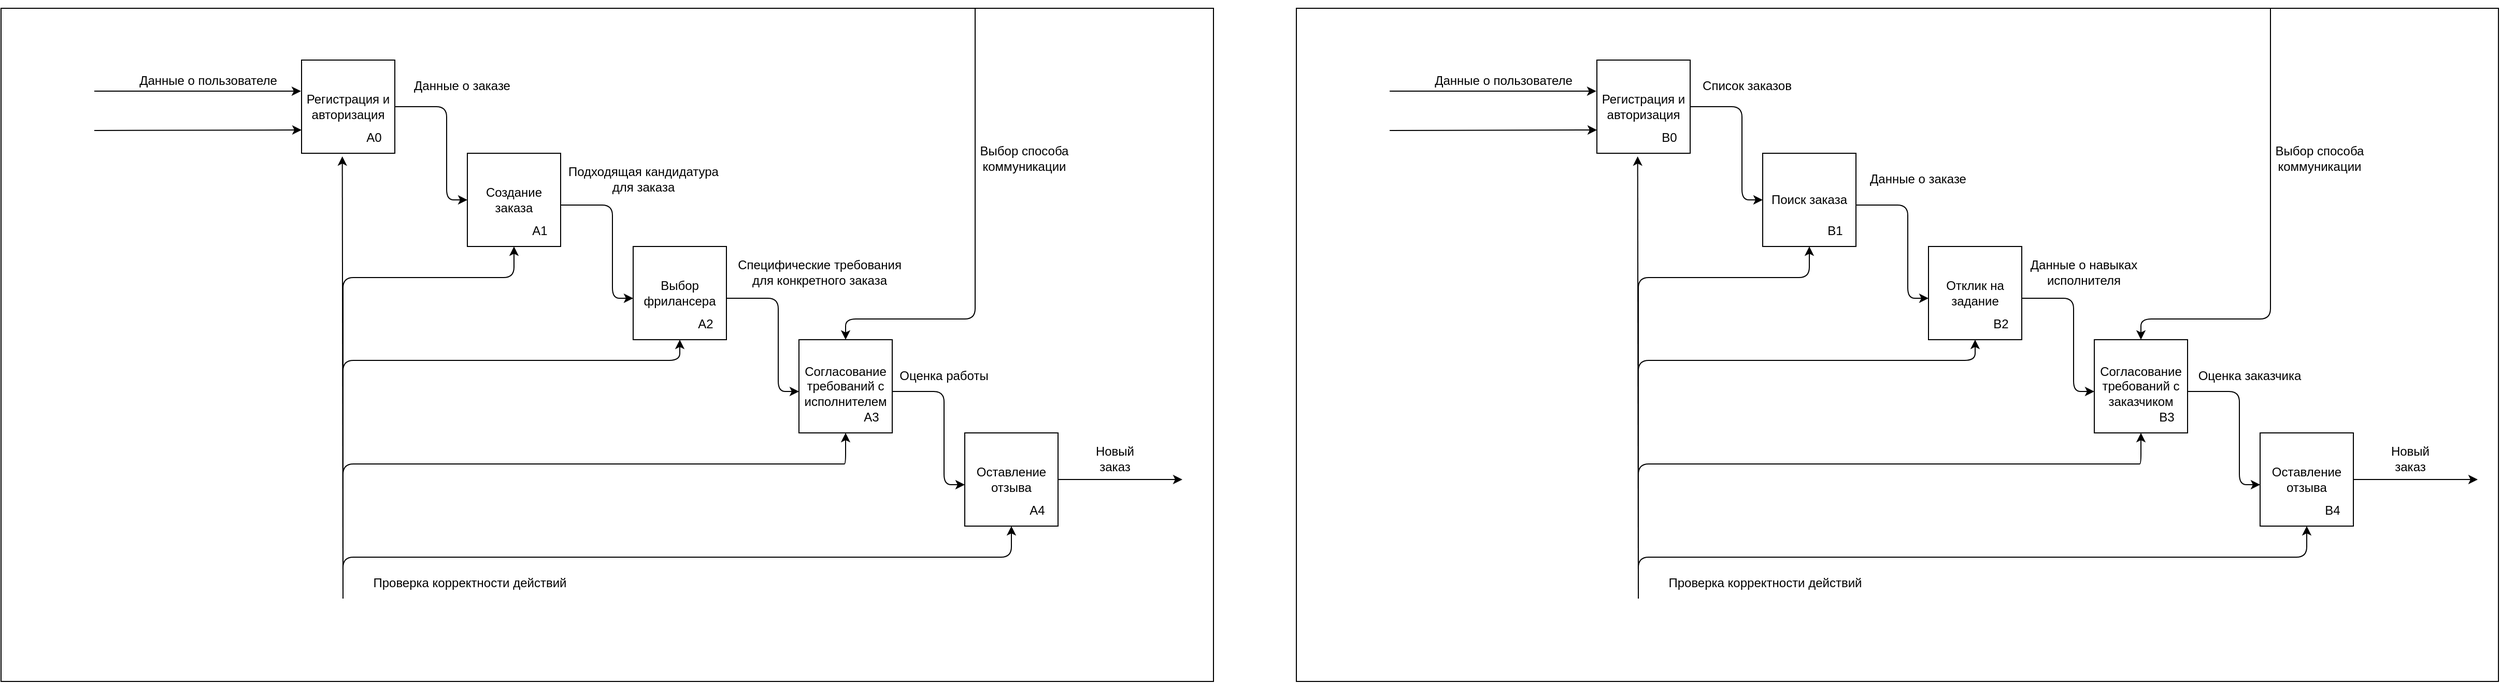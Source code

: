 <mxfile version="24.2.5" type="device">
  <diagram name="Страница — 1" id="CNX8QQDKJaFD8e-PVogH">
    <mxGraphModel dx="1427" dy="318" grid="1" gridSize="10" guides="1" tooltips="1" connect="1" arrows="1" fold="1" page="1" pageScale="1" pageWidth="827" pageHeight="1169" math="0" shadow="0">
      <root>
        <mxCell id="0" />
        <mxCell id="1" parent="0" />
        <mxCell id="XZJwOO6RYDCI8YUKahtn-27" value="" style="rounded=0;whiteSpace=wrap;html=1;" vertex="1" parent="1">
          <mxGeometry x="-170" y="30" width="1170" height="650" as="geometry" />
        </mxCell>
        <mxCell id="XZJwOO6RYDCI8YUKahtn-1" value="Регистрация и авторизация" style="rounded=0;whiteSpace=wrap;html=1;" vertex="1" parent="1">
          <mxGeometry x="120" y="80" width="90" height="90" as="geometry" />
        </mxCell>
        <mxCell id="XZJwOO6RYDCI8YUKahtn-2" value="Создание заказа" style="rounded=0;whiteSpace=wrap;html=1;" vertex="1" parent="1">
          <mxGeometry x="280" y="170" width="90" height="90" as="geometry" />
        </mxCell>
        <mxCell id="XZJwOO6RYDCI8YUKahtn-4" value="Выбор фрилансера" style="rounded=0;whiteSpace=wrap;html=1;" vertex="1" parent="1">
          <mxGeometry x="440" y="260" width="90" height="90" as="geometry" />
        </mxCell>
        <mxCell id="XZJwOO6RYDCI8YUKahtn-5" value="Оставление отзыва" style="rounded=0;whiteSpace=wrap;html=1;" vertex="1" parent="1">
          <mxGeometry x="760" y="440" width="90" height="90" as="geometry" />
        </mxCell>
        <mxCell id="XZJwOO6RYDCI8YUKahtn-6" value="" style="endArrow=classic;html=1;rounded=0;entryX=-0.006;entryY=0.334;entryDx=0;entryDy=0;entryPerimeter=0;" edge="1" parent="1" target="XZJwOO6RYDCI8YUKahtn-1">
          <mxGeometry width="50" height="50" relative="1" as="geometry">
            <mxPoint x="-80" y="110" as="sourcePoint" />
            <mxPoint x="60" y="120" as="targetPoint" />
          </mxGeometry>
        </mxCell>
        <mxCell id="XZJwOO6RYDCI8YUKahtn-8" value="Данные о пользователе" style="text;html=1;align=center;verticalAlign=middle;whiteSpace=wrap;rounded=0;" vertex="1" parent="1">
          <mxGeometry x="-50" y="90" width="160" height="20" as="geometry" />
        </mxCell>
        <mxCell id="XZJwOO6RYDCI8YUKahtn-10" value="Согласование требований с исполнителем" style="rounded=0;whiteSpace=wrap;html=1;" vertex="1" parent="1">
          <mxGeometry x="600" y="350" width="90" height="90" as="geometry" />
        </mxCell>
        <mxCell id="XZJwOO6RYDCI8YUKahtn-12" value="" style="endArrow=classic;html=1;rounded=0;entryX=0;entryY=0.75;entryDx=0;entryDy=0;" edge="1" parent="1" target="XZJwOO6RYDCI8YUKahtn-1">
          <mxGeometry width="50" height="50" relative="1" as="geometry">
            <mxPoint x="-80" y="148" as="sourcePoint" />
            <mxPoint x="130" y="130" as="targetPoint" />
          </mxGeometry>
        </mxCell>
        <mxCell id="XZJwOO6RYDCI8YUKahtn-16" value="" style="endArrow=classic;html=1;rounded=1;curved=0;exitX=1;exitY=0.5;exitDx=0;exitDy=0;entryX=0;entryY=0.5;entryDx=0;entryDy=0;" edge="1" parent="1" source="XZJwOO6RYDCI8YUKahtn-1" target="XZJwOO6RYDCI8YUKahtn-2">
          <mxGeometry width="50" height="50" relative="1" as="geometry">
            <mxPoint x="160" y="340" as="sourcePoint" />
            <mxPoint x="210" y="290" as="targetPoint" />
            <Array as="points">
              <mxPoint x="260" y="125" />
              <mxPoint x="260" y="215" />
            </Array>
          </mxGeometry>
        </mxCell>
        <mxCell id="XZJwOO6RYDCI8YUKahtn-17" value="" style="endArrow=classic;html=1;rounded=1;curved=0;exitX=1;exitY=0.5;exitDx=0;exitDy=0;entryX=0;entryY=0.5;entryDx=0;entryDy=0;" edge="1" parent="1">
          <mxGeometry width="50" height="50" relative="1" as="geometry">
            <mxPoint x="370" y="220" as="sourcePoint" />
            <mxPoint x="440" y="310" as="targetPoint" />
            <Array as="points">
              <mxPoint x="420" y="220" />
              <mxPoint x="420" y="310" />
            </Array>
          </mxGeometry>
        </mxCell>
        <mxCell id="XZJwOO6RYDCI8YUKahtn-18" value="" style="endArrow=classic;html=1;rounded=1;curved=0;exitX=1;exitY=0.5;exitDx=0;exitDy=0;entryX=0;entryY=0.5;entryDx=0;entryDy=0;" edge="1" parent="1">
          <mxGeometry width="50" height="50" relative="1" as="geometry">
            <mxPoint x="530" y="310" as="sourcePoint" />
            <mxPoint x="600" y="400" as="targetPoint" />
            <Array as="points">
              <mxPoint x="580" y="310" />
              <mxPoint x="580" y="400" />
            </Array>
          </mxGeometry>
        </mxCell>
        <mxCell id="XZJwOO6RYDCI8YUKahtn-19" value="" style="endArrow=classic;html=1;rounded=1;curved=0;exitX=1;exitY=0.5;exitDx=0;exitDy=0;entryX=0;entryY=0.5;entryDx=0;entryDy=0;" edge="1" parent="1">
          <mxGeometry width="50" height="50" relative="1" as="geometry">
            <mxPoint x="690" y="400" as="sourcePoint" />
            <mxPoint x="760" y="490" as="targetPoint" />
            <Array as="points">
              <mxPoint x="740" y="400" />
              <mxPoint x="740" y="490" />
            </Array>
          </mxGeometry>
        </mxCell>
        <mxCell id="XZJwOO6RYDCI8YUKahtn-20" value="" style="endArrow=classic;html=1;rounded=1;curved=0;entryX=0.437;entryY=1.033;entryDx=0;entryDy=0;entryPerimeter=0;" edge="1" parent="1" target="XZJwOO6RYDCI8YUKahtn-1">
          <mxGeometry width="50" height="50" relative="1" as="geometry">
            <mxPoint x="160" y="600" as="sourcePoint" />
            <mxPoint x="230" y="690" as="targetPoint" />
            <Array as="points" />
          </mxGeometry>
        </mxCell>
        <mxCell id="XZJwOO6RYDCI8YUKahtn-22" value="" style="endArrow=classic;html=1;rounded=1;curved=0;entryX=0.5;entryY=1;entryDx=0;entryDy=0;" edge="1" parent="1" target="XZJwOO6RYDCI8YUKahtn-5">
          <mxGeometry width="50" height="50" relative="1" as="geometry">
            <mxPoint x="160" y="600" as="sourcePoint" />
            <mxPoint x="169" y="183" as="targetPoint" />
            <Array as="points">
              <mxPoint x="160" y="560" />
              <mxPoint x="805" y="560" />
            </Array>
          </mxGeometry>
        </mxCell>
        <mxCell id="XZJwOO6RYDCI8YUKahtn-23" value="" style="endArrow=classic;html=1;rounded=1;curved=0;entryX=0.5;entryY=1;entryDx=0;entryDy=0;" edge="1" parent="1" target="XZJwOO6RYDCI8YUKahtn-10">
          <mxGeometry width="50" height="50" relative="1" as="geometry">
            <mxPoint x="160" y="600" as="sourcePoint" />
            <mxPoint x="805" y="530" as="targetPoint" />
            <Array as="points">
              <mxPoint x="160" y="470" />
              <mxPoint x="640" y="470" />
              <mxPoint x="645" y="470" />
            </Array>
          </mxGeometry>
        </mxCell>
        <mxCell id="XZJwOO6RYDCI8YUKahtn-24" value="" style="endArrow=classic;html=1;rounded=1;curved=0;entryX=0.5;entryY=1;entryDx=0;entryDy=0;" edge="1" parent="1" target="XZJwOO6RYDCI8YUKahtn-4">
          <mxGeometry width="50" height="50" relative="1" as="geometry">
            <mxPoint x="160" y="600" as="sourcePoint" />
            <mxPoint x="645" y="440" as="targetPoint" />
            <Array as="points">
              <mxPoint x="160" y="370" />
              <mxPoint x="485" y="370" />
            </Array>
          </mxGeometry>
        </mxCell>
        <mxCell id="XZJwOO6RYDCI8YUKahtn-25" value="" style="endArrow=classic;html=1;rounded=1;curved=0;entryX=0.5;entryY=1;entryDx=0;entryDy=0;" edge="1" parent="1" target="XZJwOO6RYDCI8YUKahtn-2">
          <mxGeometry width="50" height="50" relative="1" as="geometry">
            <mxPoint x="160" y="600" as="sourcePoint" />
            <mxPoint x="485" y="350" as="targetPoint" />
            <Array as="points">
              <mxPoint x="160" y="290" />
              <mxPoint x="325" y="290" />
            </Array>
          </mxGeometry>
        </mxCell>
        <mxCell id="XZJwOO6RYDCI8YUKahtn-26" value="Проверка корректности действий" style="text;html=1;align=center;verticalAlign=middle;whiteSpace=wrap;rounded=0;" vertex="1" parent="1">
          <mxGeometry x="165" y="570" width="235" height="30" as="geometry" />
        </mxCell>
        <mxCell id="XZJwOO6RYDCI8YUKahtn-28" value="Данные о заказе" style="text;html=1;align=center;verticalAlign=middle;whiteSpace=wrap;rounded=0;" vertex="1" parent="1">
          <mxGeometry x="220" y="90" width="110" height="30" as="geometry" />
        </mxCell>
        <mxCell id="XZJwOO6RYDCI8YUKahtn-29" value="Подходящая кандидатура для заказа" style="text;html=1;align=center;verticalAlign=middle;whiteSpace=wrap;rounded=0;" vertex="1" parent="1">
          <mxGeometry x="370" y="180" width="160" height="30" as="geometry" />
        </mxCell>
        <mxCell id="XZJwOO6RYDCI8YUKahtn-30" value="Специфические требования для конкретного заказа" style="text;html=1;align=center;verticalAlign=middle;whiteSpace=wrap;rounded=0;" vertex="1" parent="1">
          <mxGeometry x="540" y="270" width="160" height="30" as="geometry" />
        </mxCell>
        <mxCell id="XZJwOO6RYDCI8YUKahtn-31" value="Оценка работы" style="text;html=1;align=center;verticalAlign=middle;whiteSpace=wrap;rounded=0;" vertex="1" parent="1">
          <mxGeometry x="660" y="370" width="160" height="30" as="geometry" />
        </mxCell>
        <mxCell id="XZJwOO6RYDCI8YUKahtn-33" value="" style="endArrow=classic;html=1;rounded=1;curved=0;entryX=0.5;entryY=0;entryDx=0;entryDy=0;" edge="1" parent="1" target="XZJwOO6RYDCI8YUKahtn-10">
          <mxGeometry width="50" height="50" relative="1" as="geometry">
            <mxPoint x="770" y="30" as="sourcePoint" />
            <mxPoint x="810" y="270" as="targetPoint" />
            <Array as="points">
              <mxPoint x="770" y="180" />
              <mxPoint x="770" y="330" />
              <mxPoint x="645" y="330" />
            </Array>
          </mxGeometry>
        </mxCell>
        <mxCell id="XZJwOO6RYDCI8YUKahtn-34" value="Выбор способа коммуникации" style="text;html=1;align=center;verticalAlign=middle;whiteSpace=wrap;rounded=0;" vertex="1" parent="1">
          <mxGeometry x="760" y="160" width="115" height="30" as="geometry" />
        </mxCell>
        <mxCell id="XZJwOO6RYDCI8YUKahtn-35" value="" style="endArrow=classic;html=1;rounded=0;exitX=1;exitY=0.5;exitDx=0;exitDy=0;" edge="1" parent="1" source="XZJwOO6RYDCI8YUKahtn-5">
          <mxGeometry width="50" height="50" relative="1" as="geometry">
            <mxPoint x="890" y="580" as="sourcePoint" />
            <mxPoint x="970" y="485" as="targetPoint" />
          </mxGeometry>
        </mxCell>
        <mxCell id="XZJwOO6RYDCI8YUKahtn-36" value="Новый заказ" style="text;html=1;align=center;verticalAlign=middle;whiteSpace=wrap;rounded=0;" vertex="1" parent="1">
          <mxGeometry x="875" y="450" width="60" height="30" as="geometry" />
        </mxCell>
        <mxCell id="XZJwOO6RYDCI8YUKahtn-37" value="" style="rounded=0;whiteSpace=wrap;html=1;" vertex="1" parent="1">
          <mxGeometry x="1080" y="30" width="1160" height="650" as="geometry" />
        </mxCell>
        <mxCell id="XZJwOO6RYDCI8YUKahtn-38" value="Регистрация и авторизация" style="rounded=0;whiteSpace=wrap;html=1;" vertex="1" parent="1">
          <mxGeometry x="1370" y="80" width="90" height="90" as="geometry" />
        </mxCell>
        <mxCell id="XZJwOO6RYDCI8YUKahtn-39" value="Поиск заказа" style="rounded=0;whiteSpace=wrap;html=1;" vertex="1" parent="1">
          <mxGeometry x="1530" y="170" width="90" height="90" as="geometry" />
        </mxCell>
        <mxCell id="XZJwOO6RYDCI8YUKahtn-40" value="Отклик на задание" style="rounded=0;whiteSpace=wrap;html=1;" vertex="1" parent="1">
          <mxGeometry x="1690" y="260" width="90" height="90" as="geometry" />
        </mxCell>
        <mxCell id="XZJwOO6RYDCI8YUKahtn-41" value="Оставление отзыва" style="rounded=0;whiteSpace=wrap;html=1;" vertex="1" parent="1">
          <mxGeometry x="2010" y="440" width="90" height="90" as="geometry" />
        </mxCell>
        <mxCell id="XZJwOO6RYDCI8YUKahtn-42" value="" style="endArrow=classic;html=1;rounded=0;entryX=-0.006;entryY=0.334;entryDx=0;entryDy=0;entryPerimeter=0;" edge="1" parent="1" target="XZJwOO6RYDCI8YUKahtn-38">
          <mxGeometry width="50" height="50" relative="1" as="geometry">
            <mxPoint x="1170" y="110" as="sourcePoint" />
            <mxPoint x="1310" y="120" as="targetPoint" />
          </mxGeometry>
        </mxCell>
        <mxCell id="XZJwOO6RYDCI8YUKahtn-43" value="Данные о пользователе" style="text;html=1;align=center;verticalAlign=middle;whiteSpace=wrap;rounded=0;" vertex="1" parent="1">
          <mxGeometry x="1200" y="90" width="160" height="20" as="geometry" />
        </mxCell>
        <mxCell id="XZJwOO6RYDCI8YUKahtn-44" value="Согласование требований с заказчиком" style="rounded=0;whiteSpace=wrap;html=1;" vertex="1" parent="1">
          <mxGeometry x="1850" y="350" width="90" height="90" as="geometry" />
        </mxCell>
        <mxCell id="XZJwOO6RYDCI8YUKahtn-45" value="" style="endArrow=classic;html=1;rounded=0;entryX=0;entryY=0.75;entryDx=0;entryDy=0;" edge="1" parent="1" target="XZJwOO6RYDCI8YUKahtn-38">
          <mxGeometry width="50" height="50" relative="1" as="geometry">
            <mxPoint x="1170" y="148" as="sourcePoint" />
            <mxPoint x="1380" y="130" as="targetPoint" />
          </mxGeometry>
        </mxCell>
        <mxCell id="XZJwOO6RYDCI8YUKahtn-46" value="" style="endArrow=classic;html=1;rounded=1;curved=0;exitX=1;exitY=0.5;exitDx=0;exitDy=0;entryX=0;entryY=0.5;entryDx=0;entryDy=0;" edge="1" parent="1" source="XZJwOO6RYDCI8YUKahtn-38" target="XZJwOO6RYDCI8YUKahtn-39">
          <mxGeometry width="50" height="50" relative="1" as="geometry">
            <mxPoint x="1410" y="340" as="sourcePoint" />
            <mxPoint x="1460" y="290" as="targetPoint" />
            <Array as="points">
              <mxPoint x="1510" y="125" />
              <mxPoint x="1510" y="215" />
            </Array>
          </mxGeometry>
        </mxCell>
        <mxCell id="XZJwOO6RYDCI8YUKahtn-47" value="" style="endArrow=classic;html=1;rounded=1;curved=0;exitX=1;exitY=0.5;exitDx=0;exitDy=0;entryX=0;entryY=0.5;entryDx=0;entryDy=0;" edge="1" parent="1">
          <mxGeometry width="50" height="50" relative="1" as="geometry">
            <mxPoint x="1620" y="220" as="sourcePoint" />
            <mxPoint x="1690" y="310" as="targetPoint" />
            <Array as="points">
              <mxPoint x="1670" y="220" />
              <mxPoint x="1670" y="310" />
            </Array>
          </mxGeometry>
        </mxCell>
        <mxCell id="XZJwOO6RYDCI8YUKahtn-48" value="" style="endArrow=classic;html=1;rounded=1;curved=0;exitX=1;exitY=0.5;exitDx=0;exitDy=0;entryX=0;entryY=0.5;entryDx=0;entryDy=0;" edge="1" parent="1">
          <mxGeometry width="50" height="50" relative="1" as="geometry">
            <mxPoint x="1780" y="310" as="sourcePoint" />
            <mxPoint x="1850" y="400" as="targetPoint" />
            <Array as="points">
              <mxPoint x="1830" y="310" />
              <mxPoint x="1830" y="400" />
            </Array>
          </mxGeometry>
        </mxCell>
        <mxCell id="XZJwOO6RYDCI8YUKahtn-49" value="" style="endArrow=classic;html=1;rounded=1;curved=0;exitX=1;exitY=0.5;exitDx=0;exitDy=0;entryX=0;entryY=0.5;entryDx=0;entryDy=0;" edge="1" parent="1">
          <mxGeometry width="50" height="50" relative="1" as="geometry">
            <mxPoint x="1940" y="400" as="sourcePoint" />
            <mxPoint x="2010" y="490" as="targetPoint" />
            <Array as="points">
              <mxPoint x="1990" y="400" />
              <mxPoint x="1990" y="490" />
            </Array>
          </mxGeometry>
        </mxCell>
        <mxCell id="XZJwOO6RYDCI8YUKahtn-50" value="" style="endArrow=classic;html=1;rounded=1;curved=0;entryX=0.437;entryY=1.033;entryDx=0;entryDy=0;entryPerimeter=0;" edge="1" parent="1" target="XZJwOO6RYDCI8YUKahtn-38">
          <mxGeometry width="50" height="50" relative="1" as="geometry">
            <mxPoint x="1410" y="600" as="sourcePoint" />
            <mxPoint x="1480" y="690" as="targetPoint" />
            <Array as="points" />
          </mxGeometry>
        </mxCell>
        <mxCell id="XZJwOO6RYDCI8YUKahtn-51" value="" style="endArrow=classic;html=1;rounded=1;curved=0;entryX=0.5;entryY=1;entryDx=0;entryDy=0;" edge="1" parent="1" target="XZJwOO6RYDCI8YUKahtn-41">
          <mxGeometry width="50" height="50" relative="1" as="geometry">
            <mxPoint x="1410" y="600" as="sourcePoint" />
            <mxPoint x="1419" y="183" as="targetPoint" />
            <Array as="points">
              <mxPoint x="1410" y="560" />
              <mxPoint x="2055" y="560" />
            </Array>
          </mxGeometry>
        </mxCell>
        <mxCell id="XZJwOO6RYDCI8YUKahtn-52" value="" style="endArrow=classic;html=1;rounded=1;curved=0;entryX=0.5;entryY=1;entryDx=0;entryDy=0;" edge="1" parent="1" target="XZJwOO6RYDCI8YUKahtn-44">
          <mxGeometry width="50" height="50" relative="1" as="geometry">
            <mxPoint x="1410" y="600" as="sourcePoint" />
            <mxPoint x="2055" y="530" as="targetPoint" />
            <Array as="points">
              <mxPoint x="1410" y="470" />
              <mxPoint x="1890" y="470" />
              <mxPoint x="1895" y="470" />
            </Array>
          </mxGeometry>
        </mxCell>
        <mxCell id="XZJwOO6RYDCI8YUKahtn-53" value="" style="endArrow=classic;html=1;rounded=1;curved=0;entryX=0.5;entryY=1;entryDx=0;entryDy=0;" edge="1" parent="1" target="XZJwOO6RYDCI8YUKahtn-40">
          <mxGeometry width="50" height="50" relative="1" as="geometry">
            <mxPoint x="1410" y="600" as="sourcePoint" />
            <mxPoint x="1895" y="440" as="targetPoint" />
            <Array as="points">
              <mxPoint x="1410" y="370" />
              <mxPoint x="1735" y="370" />
            </Array>
          </mxGeometry>
        </mxCell>
        <mxCell id="XZJwOO6RYDCI8YUKahtn-54" value="" style="endArrow=classic;html=1;rounded=1;curved=0;entryX=0.5;entryY=1;entryDx=0;entryDy=0;" edge="1" parent="1" target="XZJwOO6RYDCI8YUKahtn-39">
          <mxGeometry width="50" height="50" relative="1" as="geometry">
            <mxPoint x="1410" y="600" as="sourcePoint" />
            <mxPoint x="1735" y="350" as="targetPoint" />
            <Array as="points">
              <mxPoint x="1410" y="290" />
              <mxPoint x="1575" y="290" />
            </Array>
          </mxGeometry>
        </mxCell>
        <mxCell id="XZJwOO6RYDCI8YUKahtn-55" value="Проверка корректности действий" style="text;html=1;align=center;verticalAlign=middle;whiteSpace=wrap;rounded=0;" vertex="1" parent="1">
          <mxGeometry x="1415" y="570" width="235" height="30" as="geometry" />
        </mxCell>
        <mxCell id="XZJwOO6RYDCI8YUKahtn-56" value="Список заказов" style="text;html=1;align=center;verticalAlign=middle;whiteSpace=wrap;rounded=0;" vertex="1" parent="1">
          <mxGeometry x="1460" y="90" width="110" height="30" as="geometry" />
        </mxCell>
        <mxCell id="XZJwOO6RYDCI8YUKahtn-57" value="Данные о заказе" style="text;html=1;align=center;verticalAlign=middle;whiteSpace=wrap;rounded=0;" vertex="1" parent="1">
          <mxGeometry x="1600" y="180" width="160" height="30" as="geometry" />
        </mxCell>
        <mxCell id="XZJwOO6RYDCI8YUKahtn-58" value="Данные о навыках исполнителя" style="text;html=1;align=center;verticalAlign=middle;whiteSpace=wrap;rounded=0;" vertex="1" parent="1">
          <mxGeometry x="1760" y="270" width="160" height="30" as="geometry" />
        </mxCell>
        <mxCell id="XZJwOO6RYDCI8YUKahtn-59" value="Оценка заказчика" style="text;html=1;align=center;verticalAlign=middle;whiteSpace=wrap;rounded=0;" vertex="1" parent="1">
          <mxGeometry x="1920" y="370" width="160" height="30" as="geometry" />
        </mxCell>
        <mxCell id="XZJwOO6RYDCI8YUKahtn-60" value="" style="endArrow=classic;html=1;rounded=1;curved=0;entryX=0.5;entryY=0;entryDx=0;entryDy=0;" edge="1" parent="1" target="XZJwOO6RYDCI8YUKahtn-44">
          <mxGeometry width="50" height="50" relative="1" as="geometry">
            <mxPoint x="2020" y="30" as="sourcePoint" />
            <mxPoint x="2060" y="270" as="targetPoint" />
            <Array as="points">
              <mxPoint x="2020" y="180" />
              <mxPoint x="2020" y="330" />
              <mxPoint x="1895" y="330" />
            </Array>
          </mxGeometry>
        </mxCell>
        <mxCell id="XZJwOO6RYDCI8YUKahtn-61" value="Выбор способа коммуникации" style="text;html=1;align=center;verticalAlign=middle;whiteSpace=wrap;rounded=0;" vertex="1" parent="1">
          <mxGeometry x="2010" y="160" width="115" height="30" as="geometry" />
        </mxCell>
        <mxCell id="XZJwOO6RYDCI8YUKahtn-62" value="" style="endArrow=classic;html=1;rounded=0;exitX=1;exitY=0.5;exitDx=0;exitDy=0;" edge="1" parent="1" source="XZJwOO6RYDCI8YUKahtn-41">
          <mxGeometry width="50" height="50" relative="1" as="geometry">
            <mxPoint x="2140" y="580" as="sourcePoint" />
            <mxPoint x="2220" y="485" as="targetPoint" />
          </mxGeometry>
        </mxCell>
        <mxCell id="XZJwOO6RYDCI8YUKahtn-63" value="Новый заказ" style="text;html=1;align=center;verticalAlign=middle;whiteSpace=wrap;rounded=0;" vertex="1" parent="1">
          <mxGeometry x="2125" y="450" width="60" height="30" as="geometry" />
        </mxCell>
        <mxCell id="XZJwOO6RYDCI8YUKahtn-64" value="А0" style="text;html=1;align=center;verticalAlign=middle;whiteSpace=wrap;rounded=0;" vertex="1" parent="1">
          <mxGeometry x="160" y="140" width="60" height="30" as="geometry" />
        </mxCell>
        <mxCell id="XZJwOO6RYDCI8YUKahtn-65" value="А1" style="text;html=1;align=center;verticalAlign=middle;whiteSpace=wrap;rounded=0;" vertex="1" parent="1">
          <mxGeometry x="320" y="230" width="60" height="30" as="geometry" />
        </mxCell>
        <mxCell id="XZJwOO6RYDCI8YUKahtn-66" value="А2" style="text;html=1;align=center;verticalAlign=middle;whiteSpace=wrap;rounded=0;" vertex="1" parent="1">
          <mxGeometry x="480" y="320" width="60" height="30" as="geometry" />
        </mxCell>
        <mxCell id="XZJwOO6RYDCI8YUKahtn-67" value="А3" style="text;html=1;align=center;verticalAlign=middle;whiteSpace=wrap;rounded=0;" vertex="1" parent="1">
          <mxGeometry x="640" y="410" width="60" height="30" as="geometry" />
        </mxCell>
        <mxCell id="XZJwOO6RYDCI8YUKahtn-68" value="А4" style="text;html=1;align=center;verticalAlign=middle;whiteSpace=wrap;rounded=0;" vertex="1" parent="1">
          <mxGeometry x="800" y="500" width="60" height="30" as="geometry" />
        </mxCell>
        <mxCell id="XZJwOO6RYDCI8YUKahtn-70" value="B&lt;span style=&quot;color: rgba(0, 0, 0, 0); font-family: monospace; font-size: 0px; text-align: start; text-wrap: nowrap;&quot;&gt;%3CmxGraphModel%3E%3Croot%3E%3CmxCell%20id%3D%220%22%2F%3E%3CmxCell%20id%3D%221%22%20parent%3D%220%22%2F%3E%3CmxCell%20id%3D%222%22%20value%3D%22%D0%904%22%20style%3D%22text%3Bhtml%3D1%3Balign%3Dcenter%3BverticalAlign%3Dmiddle%3BwhiteSpace%3Dwrap%3Brounded%3D0%3B%22%20vertex%3D%221%22%20parent%3D%221%22%3E%3CmxGeometry%20x%3D%22800%22%20y%3D%22500%22%20width%3D%2260%22%20height%3D%2230%22%20as%3D%22geometry%22%2F%3E%3C%2FmxCell%3E%3C%2Froot%3E%3C%2FmxGraphModel%3E&lt;/span&gt;&lt;span style=&quot;color: rgba(0, 0, 0, 0); font-family: monospace; font-size: 0px; text-align: start; text-wrap: nowrap;&quot;&gt;%3CmxGraphModel%3E%3Croot%3E%3CmxCell%20id%3D%220%22%2F%3E%3CmxCell%20id%3D%221%22%20parent%3D%220%22%2F%3E%3CmxCell%20id%3D%222%22%20value%3D%22%D0%904%22%20style%3D%22text%3Bhtml%3D1%3Balign%3Dcenter%3BverticalAlign%3Dmiddle%3BwhiteSpace%3Dwrap%3Brounded%3D0%3B%22%20vertex%3D%221%22%20parent%3D%221%22%3E%3CmxGeometry%20x%3D%22800%22%20y%3D%22500%22%20width%3D%2260%22%20height%3D%2230%22%20as%3D%22geometry%22%2F%3E%3C%2FmxCell%3E%3C%2Froot%3E%3C%2FmxGraphModel%3E&lt;/span&gt;0" style="text;html=1;align=center;verticalAlign=middle;whiteSpace=wrap;rounded=0;" vertex="1" parent="1">
          <mxGeometry x="1410" y="140" width="60" height="30" as="geometry" />
        </mxCell>
        <mxCell id="XZJwOO6RYDCI8YUKahtn-71" value="B1" style="text;html=1;align=center;verticalAlign=middle;whiteSpace=wrap;rounded=0;" vertex="1" parent="1">
          <mxGeometry x="1570" y="230" width="60" height="30" as="geometry" />
        </mxCell>
        <mxCell id="XZJwOO6RYDCI8YUKahtn-72" value="B2" style="text;html=1;align=center;verticalAlign=middle;whiteSpace=wrap;rounded=0;" vertex="1" parent="1">
          <mxGeometry x="1730" y="320" width="60" height="30" as="geometry" />
        </mxCell>
        <mxCell id="XZJwOO6RYDCI8YUKahtn-73" value="B3" style="text;html=1;align=center;verticalAlign=middle;whiteSpace=wrap;rounded=0;" vertex="1" parent="1">
          <mxGeometry x="1890" y="410" width="60" height="30" as="geometry" />
        </mxCell>
        <mxCell id="XZJwOO6RYDCI8YUKahtn-74" value="B4" style="text;html=1;align=center;verticalAlign=middle;whiteSpace=wrap;rounded=0;" vertex="1" parent="1">
          <mxGeometry x="2050" y="500" width="60" height="30" as="geometry" />
        </mxCell>
      </root>
    </mxGraphModel>
  </diagram>
</mxfile>
